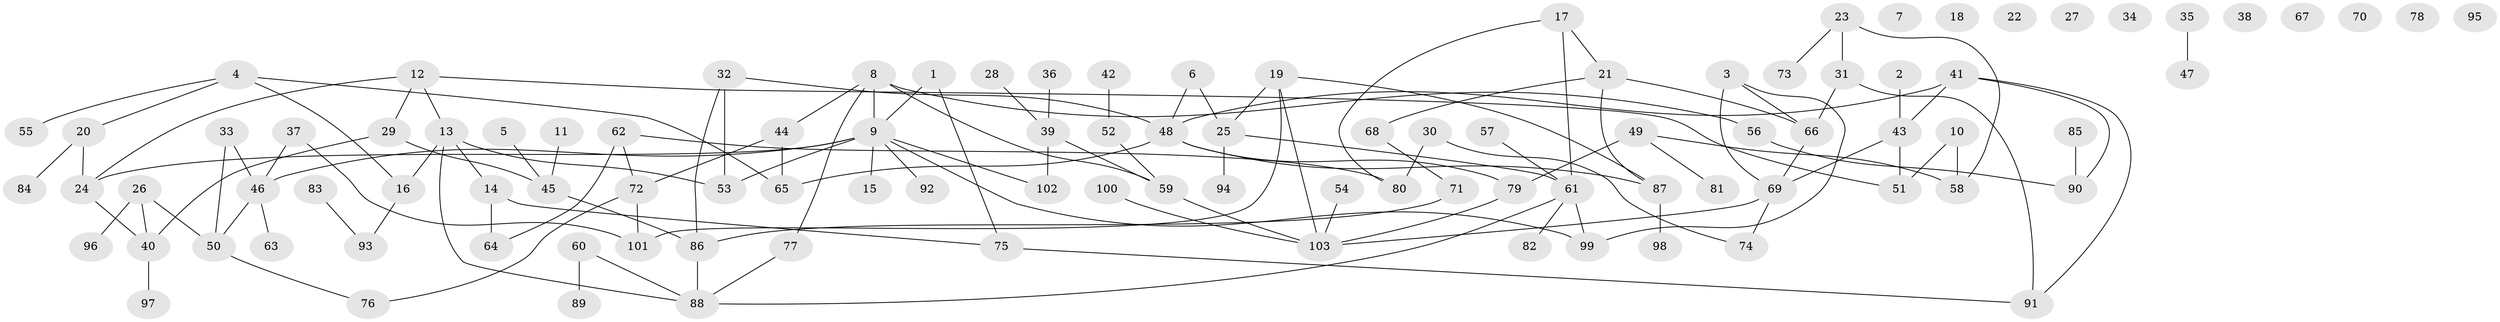 // Generated by graph-tools (version 1.1) at 2025/49/03/09/25 03:49:14]
// undirected, 103 vertices, 126 edges
graph export_dot {
graph [start="1"]
  node [color=gray90,style=filled];
  1;
  2;
  3;
  4;
  5;
  6;
  7;
  8;
  9;
  10;
  11;
  12;
  13;
  14;
  15;
  16;
  17;
  18;
  19;
  20;
  21;
  22;
  23;
  24;
  25;
  26;
  27;
  28;
  29;
  30;
  31;
  32;
  33;
  34;
  35;
  36;
  37;
  38;
  39;
  40;
  41;
  42;
  43;
  44;
  45;
  46;
  47;
  48;
  49;
  50;
  51;
  52;
  53;
  54;
  55;
  56;
  57;
  58;
  59;
  60;
  61;
  62;
  63;
  64;
  65;
  66;
  67;
  68;
  69;
  70;
  71;
  72;
  73;
  74;
  75;
  76;
  77;
  78;
  79;
  80;
  81;
  82;
  83;
  84;
  85;
  86;
  87;
  88;
  89;
  90;
  91;
  92;
  93;
  94;
  95;
  96;
  97;
  98;
  99;
  100;
  101;
  102;
  103;
  1 -- 9;
  1 -- 75;
  2 -- 43;
  3 -- 66;
  3 -- 69;
  3 -- 99;
  4 -- 16;
  4 -- 20;
  4 -- 55;
  4 -- 65;
  5 -- 45;
  6 -- 25;
  6 -- 48;
  8 -- 9;
  8 -- 44;
  8 -- 56;
  8 -- 59;
  8 -- 77;
  9 -- 15;
  9 -- 24;
  9 -- 46;
  9 -- 53;
  9 -- 92;
  9 -- 99;
  9 -- 102;
  10 -- 51;
  10 -- 58;
  11 -- 45;
  12 -- 13;
  12 -- 24;
  12 -- 29;
  12 -- 51;
  13 -- 14;
  13 -- 16;
  13 -- 53;
  13 -- 88;
  14 -- 64;
  14 -- 75;
  16 -- 93;
  17 -- 21;
  17 -- 61;
  17 -- 80;
  19 -- 25;
  19 -- 87;
  19 -- 101;
  19 -- 103;
  20 -- 24;
  20 -- 84;
  21 -- 66;
  21 -- 68;
  21 -- 87;
  23 -- 31;
  23 -- 58;
  23 -- 73;
  24 -- 40;
  25 -- 61;
  25 -- 94;
  26 -- 40;
  26 -- 50;
  26 -- 96;
  28 -- 39;
  29 -- 40;
  29 -- 45;
  30 -- 74;
  30 -- 80;
  31 -- 66;
  31 -- 91;
  32 -- 48;
  32 -- 53;
  32 -- 86;
  33 -- 46;
  33 -- 50;
  35 -- 47;
  36 -- 39;
  37 -- 46;
  37 -- 101;
  39 -- 59;
  39 -- 102;
  40 -- 97;
  41 -- 43;
  41 -- 48;
  41 -- 90;
  41 -- 91;
  42 -- 52;
  43 -- 51;
  43 -- 69;
  44 -- 65;
  44 -- 72;
  45 -- 86;
  46 -- 50;
  46 -- 63;
  48 -- 65;
  48 -- 79;
  48 -- 87;
  49 -- 58;
  49 -- 79;
  49 -- 81;
  50 -- 76;
  52 -- 59;
  54 -- 103;
  56 -- 90;
  57 -- 61;
  59 -- 103;
  60 -- 88;
  60 -- 89;
  61 -- 82;
  61 -- 88;
  61 -- 99;
  62 -- 64;
  62 -- 72;
  62 -- 80;
  66 -- 69;
  68 -- 71;
  69 -- 74;
  69 -- 103;
  71 -- 86;
  72 -- 76;
  72 -- 101;
  75 -- 91;
  77 -- 88;
  79 -- 103;
  83 -- 93;
  85 -- 90;
  86 -- 88;
  87 -- 98;
  100 -- 103;
}
